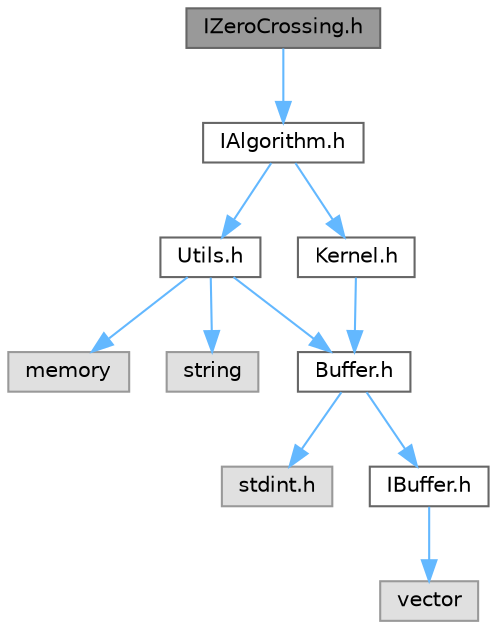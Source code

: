 digraph "IZeroCrossing.h"
{
 // LATEX_PDF_SIZE
  bgcolor="transparent";
  edge [fontname=Helvetica,fontsize=10,labelfontname=Helvetica,labelfontsize=10];
  node [fontname=Helvetica,fontsize=10,shape=box,height=0.2,width=0.4];
  Node1 [id="Node000001",label="IZeroCrossing.h",height=0.2,width=0.4,color="gray40", fillcolor="grey60", style="filled", fontcolor="black",tooltip="Interface to define zero crossing algorithms on differents processors."];
  Node1 -> Node2 [id="edge1_Node000001_Node000002",color="steelblue1",style="solid",tooltip=" "];
  Node2 [id="Node000002",label="IAlgorithm.h",height=0.2,width=0.4,color="grey40", fillcolor="white", style="filled",URL="$IAlgorithm_8h.html",tooltip="Interface to define the common methods for all algorithms."];
  Node2 -> Node3 [id="edge2_Node000002_Node000003",color="steelblue1",style="solid",tooltip=" "];
  Node3 [id="Node000003",label="Utils.h",height=0.2,width=0.4,color="grey40", fillcolor="white", style="filled",URL="$Utils_8h.html",tooltip="Utilities for zero crossing algorithm."];
  Node3 -> Node4 [id="edge3_Node000003_Node000004",color="steelblue1",style="solid",tooltip=" "];
  Node4 [id="Node000004",label="memory",height=0.2,width=0.4,color="grey60", fillcolor="#E0E0E0", style="filled",tooltip=" "];
  Node3 -> Node5 [id="edge4_Node000003_Node000005",color="steelblue1",style="solid",tooltip=" "];
  Node5 [id="Node000005",label="string",height=0.2,width=0.4,color="grey60", fillcolor="#E0E0E0", style="filled",tooltip=" "];
  Node3 -> Node6 [id="edge5_Node000003_Node000006",color="steelblue1",style="solid",tooltip=" "];
  Node6 [id="Node000006",label="Buffer.h",height=0.2,width=0.4,color="grey40", fillcolor="white", style="filled",URL="$Buffer_8h.html",tooltip="Interface for the basic data transfer object."];
  Node6 -> Node7 [id="edge6_Node000006_Node000007",color="steelblue1",style="solid",tooltip=" "];
  Node7 [id="Node000007",label="stdint.h",height=0.2,width=0.4,color="grey60", fillcolor="#E0E0E0", style="filled",tooltip=" "];
  Node6 -> Node8 [id="edge7_Node000006_Node000008",color="steelblue1",style="solid",tooltip=" "];
  Node8 [id="Node000008",label="IBuffer.h",height=0.2,width=0.4,color="grey40", fillcolor="white", style="filled",URL="$IBuffer_8h.html",tooltip=" "];
  Node8 -> Node9 [id="edge8_Node000008_Node000009",color="steelblue1",style="solid",tooltip=" "];
  Node9 [id="Node000009",label="vector",height=0.2,width=0.4,color="grey60", fillcolor="#E0E0E0", style="filled",tooltip=" "];
  Node2 -> Node10 [id="edge9_Node000002_Node000010",color="steelblue1",style="solid",tooltip=" "];
  Node10 [id="Node000010",label="Kernel.h",height=0.2,width=0.4,color="grey40", fillcolor="white", style="filled",URL="$Kernel_8h.html",tooltip="Generate kernels filter."];
  Node10 -> Node6 [id="edge10_Node000010_Node000006",color="steelblue1",style="solid",tooltip=" "];
}
